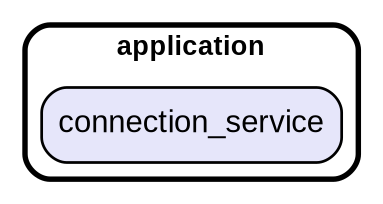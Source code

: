 digraph "" {
  graph [style=rounded fontname="Arial Black" fontsize=13 penwidth=2.6];
  node [shape=rect style="filled,rounded" fontname=Arial fontsize=15 fillcolor=Lavender penwidth=1.3];
  edge [penwidth=1.3];
  "/connection_service.dart" [label="connection_service"];
  subgraph "cluster~" {
    label="application";
    "/connection_service.dart";
  }
}
